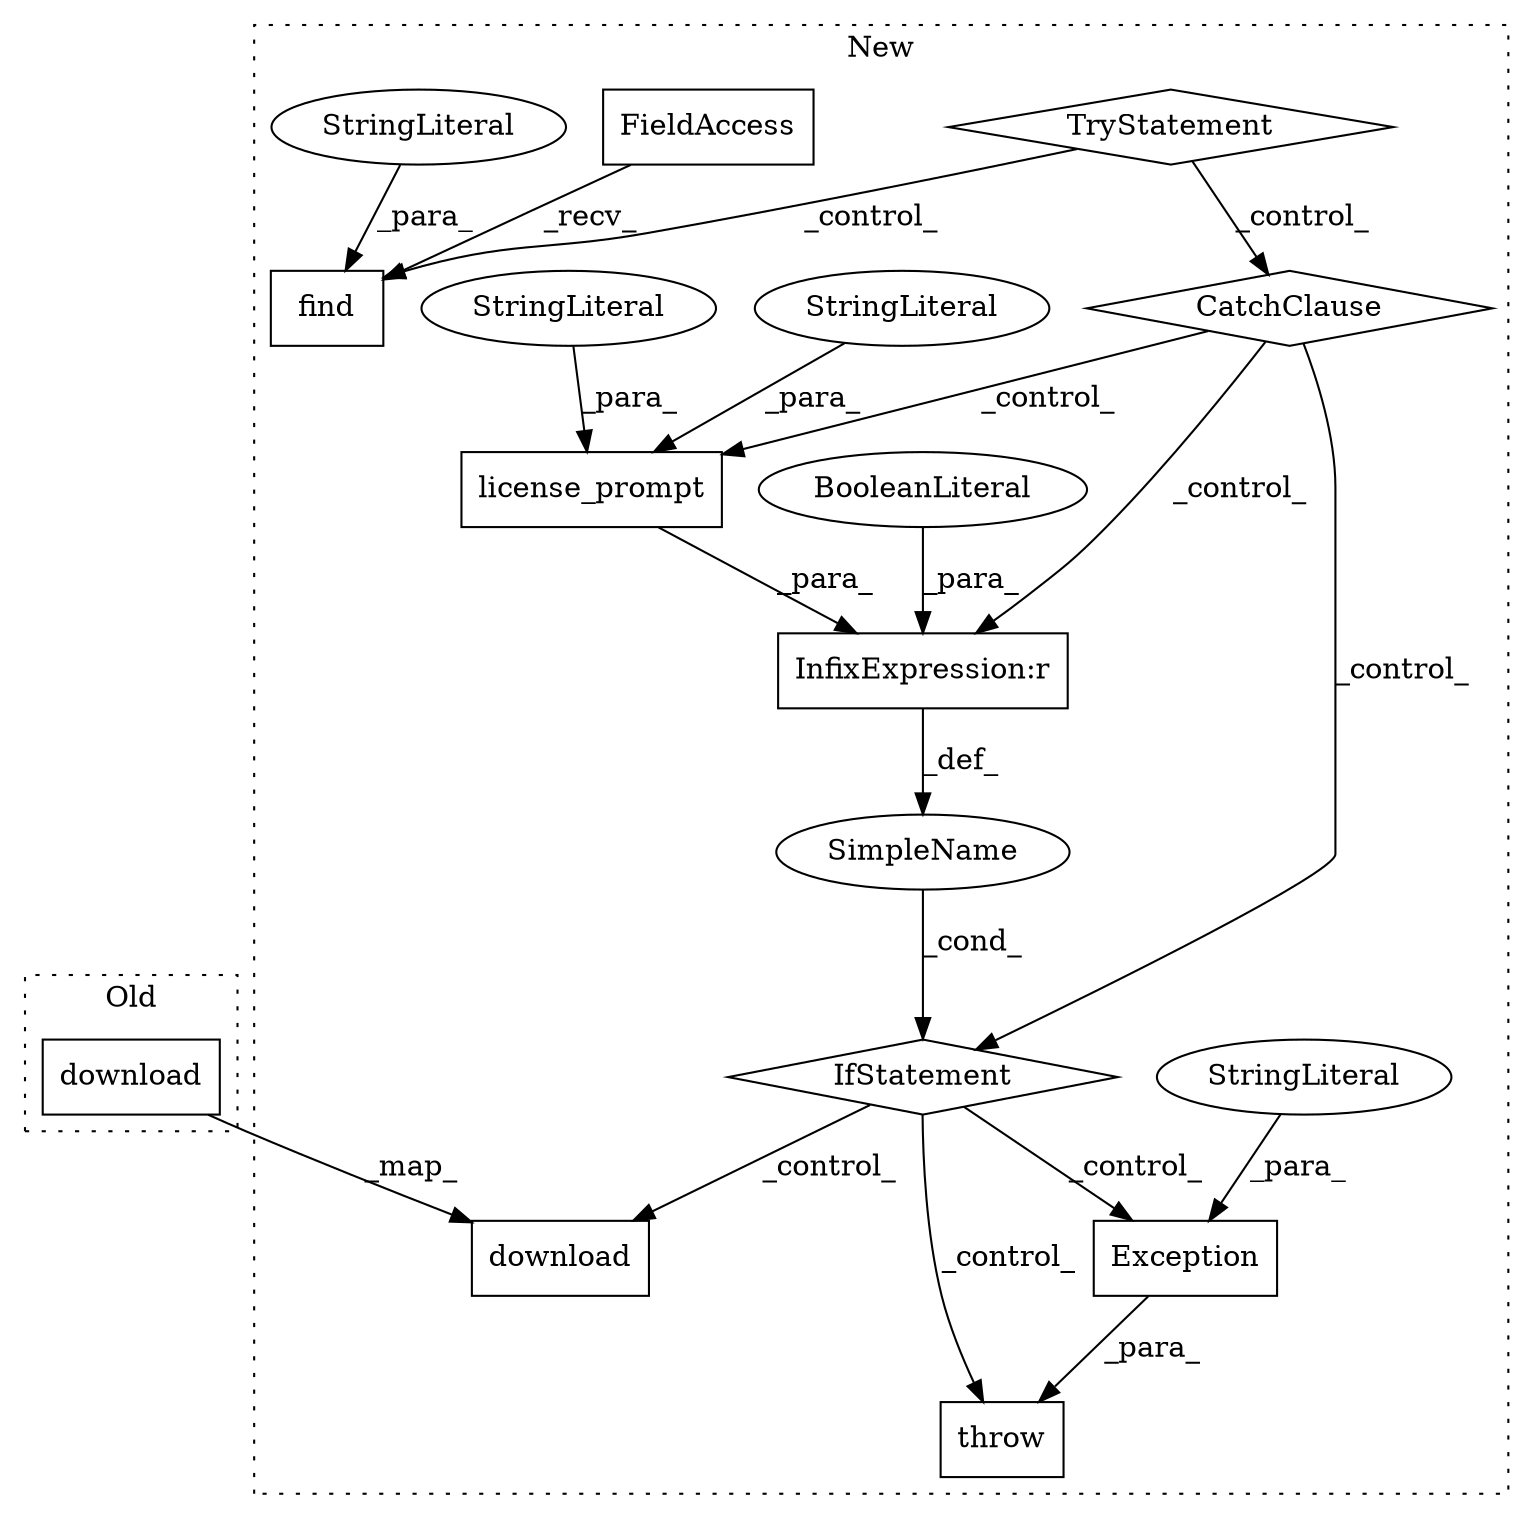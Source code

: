 digraph G {
subgraph cluster0 {
1 [label="download" a="32" s="194,210" l="9,1" shape="box"];
label = "Old";
style="dotted";
}
subgraph cluster1 {
2 [label="download" a="32" s="869,885" l="9,1" shape="box"];
3 [label="TryStatement" a="54" s="582" l="4" shape="diamond"];
4 [label="throw" a="53" s="768" l="6" shape="box"];
5 [label="InfixExpression:r" a="27" s="747" l="4" shape="box"];
6 [label="find" a="32" s="604,627" l="5,1" shape="box"];
7 [label="FieldAccess" a="22" s="594" l="9" shape="box"];
8 [label="IfStatement" a="25" s="681,756" l="4,2" shape="diamond"];
9 [label="BooleanLiteral" a="9" s="751" l="5" shape="ellipse"];
10 [label="license_prompt" a="32" s="685,746" l="15,1" shape="box"];
11 [label="SimpleName" a="42" s="" l="" shape="ellipse"];
12 [label="CatchClause" a="12" s="637,671" l="11,2" shape="diamond"];
13 [label="StringLiteral" a="45" s="700" l="13" shape="ellipse"];
14 [label="StringLiteral" a="45" s="714" l="32" shape="ellipse"];
15 [label="StringLiteral" a="45" s="609" l="18" shape="ellipse"];
16 [label="Exception" a="32" s="774,847" l="10,1" shape="box"];
17 [label="StringLiteral" a="45" s="784" l="63" shape="ellipse"];
label = "New";
style="dotted";
}
1 -> 2 [label="_map_"];
3 -> 12 [label="_control_"];
3 -> 6 [label="_control_"];
5 -> 11 [label="_def_"];
7 -> 6 [label="_recv_"];
8 -> 16 [label="_control_"];
8 -> 4 [label="_control_"];
8 -> 2 [label="_control_"];
9 -> 5 [label="_para_"];
10 -> 5 [label="_para_"];
11 -> 8 [label="_cond_"];
12 -> 8 [label="_control_"];
12 -> 5 [label="_control_"];
12 -> 10 [label="_control_"];
13 -> 10 [label="_para_"];
14 -> 10 [label="_para_"];
15 -> 6 [label="_para_"];
16 -> 4 [label="_para_"];
17 -> 16 [label="_para_"];
}